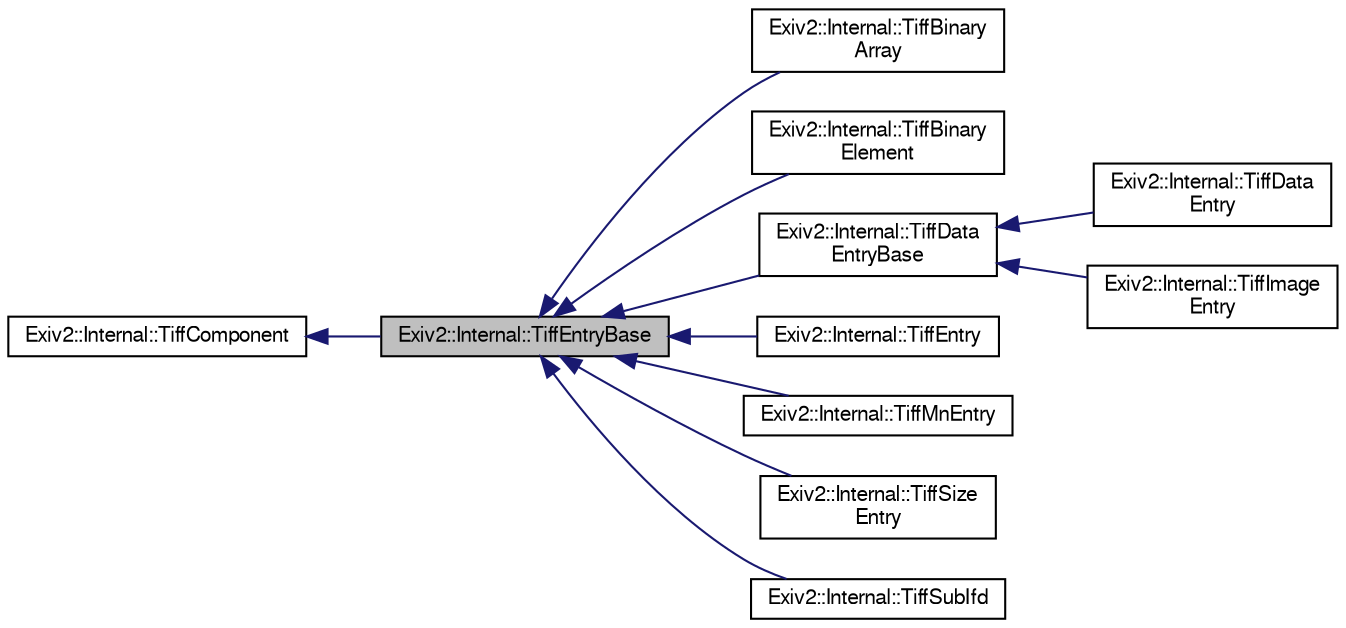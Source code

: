 digraph "Exiv2::Internal::TiffEntryBase"
{
  edge [fontname="FreeSans",fontsize="10",labelfontname="FreeSans",labelfontsize="10"];
  node [fontname="FreeSans",fontsize="10",shape=record];
  rankdir="LR";
  Node1 [label="Exiv2::Internal::TiffEntryBase",height=0.2,width=0.4,color="black", fillcolor="grey75", style="filled" fontcolor="black"];
  Node2 -> Node1 [dir="back",color="midnightblue",fontsize="10",style="solid",fontname="FreeSans"];
  Node2 [label="Exiv2::Internal::TiffComponent",height=0.2,width=0.4,color="black", fillcolor="white", style="filled",URL="$classExiv2_1_1Internal_1_1TiffComponent.html",tooltip="Interface class for components of a TIFF directory hierarchy (Composite pattern). Both TIFF directori..."];
  Node1 -> Node3 [dir="back",color="midnightblue",fontsize="10",style="solid",fontname="FreeSans"];
  Node3 [label="Exiv2::Internal::TiffBinary\lArray",height=0.2,width=0.4,color="black", fillcolor="white", style="filled",URL="$classExiv2_1_1Internal_1_1TiffBinaryArray.html",tooltip="Composite to model an array of different tags. The tag types as well as other aspects of the array ar..."];
  Node1 -> Node4 [dir="back",color="midnightblue",fontsize="10",style="solid",fontname="FreeSans"];
  Node4 [label="Exiv2::Internal::TiffBinary\lElement",height=0.2,width=0.4,color="black", fillcolor="white", style="filled",URL="$classExiv2_1_1Internal_1_1TiffBinaryElement.html",tooltip="Element of a TiffBinaryArray. "];
  Node1 -> Node5 [dir="back",color="midnightblue",fontsize="10",style="solid",fontname="FreeSans"];
  Node5 [label="Exiv2::Internal::TiffData\lEntryBase",height=0.2,width=0.4,color="black", fillcolor="white", style="filled",URL="$classExiv2_1_1Internal_1_1TiffDataEntryBase.html",tooltip="Interface for a standard TIFF IFD entry consisting of a value which is a set of offsets to a data are..."];
  Node5 -> Node6 [dir="back",color="midnightblue",fontsize="10",style="solid",fontname="FreeSans"];
  Node6 [label="Exiv2::Internal::TiffData\lEntry",height=0.2,width=0.4,color="black", fillcolor="white", style="filled",URL="$classExiv2_1_1Internal_1_1TiffDataEntry.html",tooltip="A standard TIFF IFD entry consisting of a value which is an offset to a data area and the data area..."];
  Node5 -> Node7 [dir="back",color="midnightblue",fontsize="10",style="solid",fontname="FreeSans"];
  Node7 [label="Exiv2::Internal::TiffImage\lEntry",height=0.2,width=0.4,color="black", fillcolor="white", style="filled",URL="$classExiv2_1_1Internal_1_1TiffImageEntry.html",tooltip="A standard TIFF IFD entry consisting of a value which is an array of offsets to image data areas..."];
  Node1 -> Node8 [dir="back",color="midnightblue",fontsize="10",style="solid",fontname="FreeSans"];
  Node8 [label="Exiv2::Internal::TiffEntry",height=0.2,width=0.4,color="black", fillcolor="white", style="filled",URL="$classExiv2_1_1Internal_1_1TiffEntry.html",tooltip="A standard TIFF IFD entry. "];
  Node1 -> Node9 [dir="back",color="midnightblue",fontsize="10",style="solid",fontname="FreeSans"];
  Node9 [label="Exiv2::Internal::TiffMnEntry",height=0.2,width=0.4,color="black", fillcolor="white", style="filled",URL="$classExiv2_1_1Internal_1_1TiffMnEntry.html",tooltip="This class is the basis for Makernote support in TIFF. It contains a pointer to a concrete Makernote..."];
  Node1 -> Node10 [dir="back",color="midnightblue",fontsize="10",style="solid",fontname="FreeSans"];
  Node10 [label="Exiv2::Internal::TiffSize\lEntry",height=0.2,width=0.4,color="black", fillcolor="white", style="filled",URL="$classExiv2_1_1Internal_1_1TiffSizeEntry.html",tooltip="A TIFF IFD entry containing the size of a data area of a related TiffDataEntry. This component is use..."];
  Node1 -> Node11 [dir="back",color="midnightblue",fontsize="10",style="solid",fontname="FreeSans"];
  Node11 [label="Exiv2::Internal::TiffSubIfd",height=0.2,width=0.4,color="black", fillcolor="white", style="filled",URL="$classExiv2_1_1Internal_1_1TiffSubIfd.html",tooltip="This class models a TIFF sub-directory (sub-IFD). A sub-IFD is an entry with one or more values that ..."];
}
